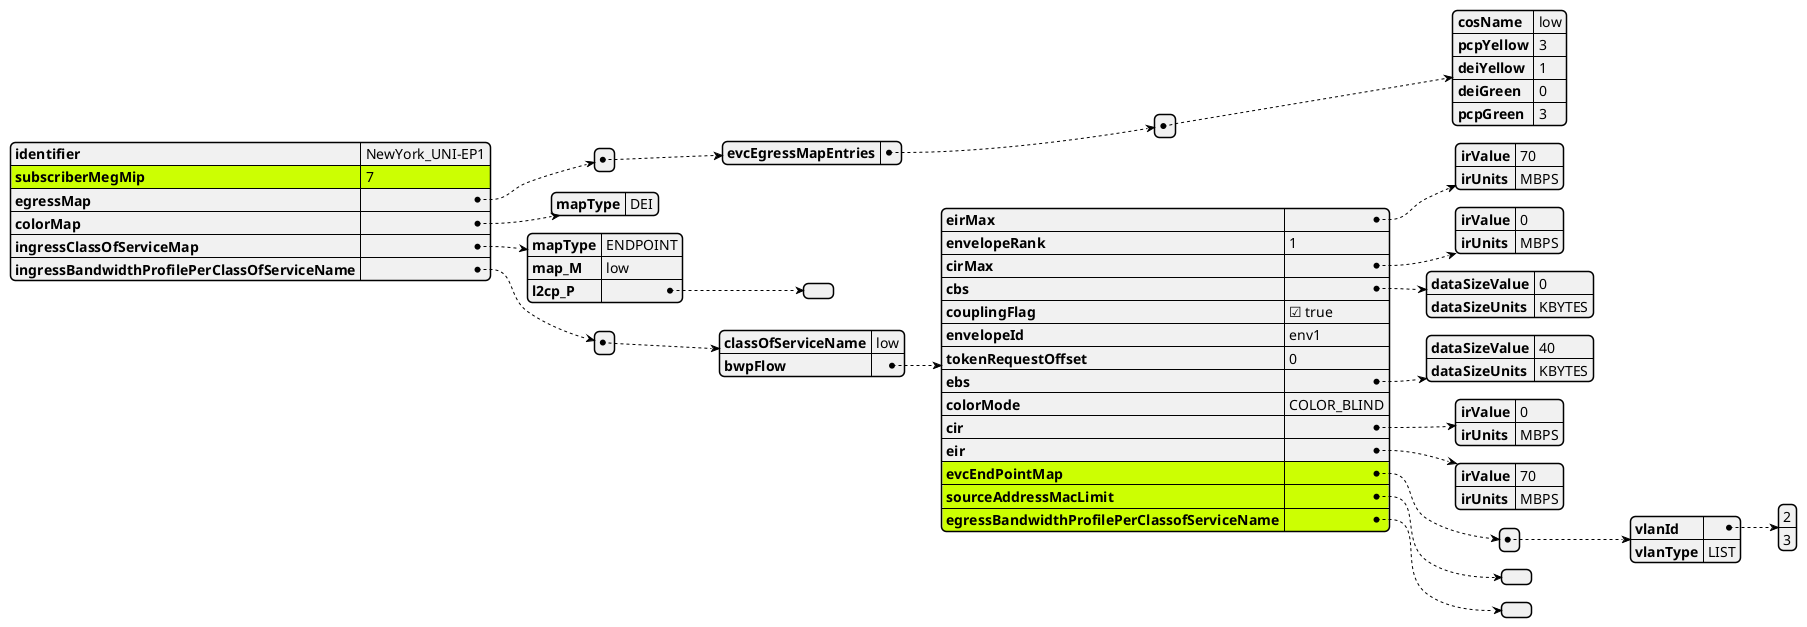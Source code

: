 @startjson

#highlight "subscriberMegMip"
#highlight "ingressBandwidthProfilePerClassOfServiceName" / "0" / "bwpFlow" / "evcEndPointMap"
#highlight "ingressBandwidthProfilePerClassOfServiceName" / "0" / "bwpFlow" / "sourceAddressMacLimit"
#highlight "ingressBandwidthProfilePerClassOfServiceName" / "0" / "bwpFlow" / "egressBandwidthProfilePerClassofServiceName"

{
  "identifier": "NewYork_UNI-EP1",
  "subscriberMegMip": "7",
  "egressMap": [
    {
      "evcEgressMapEntries": [
        {
          "cosName": "low",
          "pcpYellow": "3",
          "deiYellow": "1",
          "deiGreen": "0",
          "pcpGreen": "3"
        }
      ]
    }
  ],
  "colorMap": {
    "mapType": "DEI"
  },
  "ingressClassOfServiceMap": {
    "mapType": "ENDPOINT",
    "map_M": "low",
    "l2cp_P": []
  },
  "ingressBandwidthProfilePerClassOfServiceName": [
    {
      "classOfServiceName": "low",
      "bwpFlow": {
        "eirMax": {
          "irValue": 70,
          "irUnits": "MBPS"
        },
        "envelopeRank": 1,
        "cirMax": {
          "irValue": 0,
          "irUnits": "MBPS"
        },
        "cbs": {
          "dataSizeValue": 0,
          "dataSizeUnits": "KBYTES"
        },
        "couplingFlag": true,
        "envelopeId": "env1",
        "tokenRequestOffset": 0,
        "ebs": {
          "dataSizeValue": 40,
          "dataSizeUnits": "KBYTES"
        },
        "colorMode": "COLOR_BLIND",
        "cir": {
          "irValue": 0,
          "irUnits": "MBPS"
        },
        "eir": {
          "irValue": 70,
          "irUnits": "MBPS"
        },
        "evcEndPointMap": [
          {
            "vlanId": [2, 3],
            "vlanType": "LIST"
          }
        ],
        "sourceAddressMacLimit": [],
        "egressBandwidthProfilePerClassofServiceName": []
      }
    }
  ]
}
@endjson